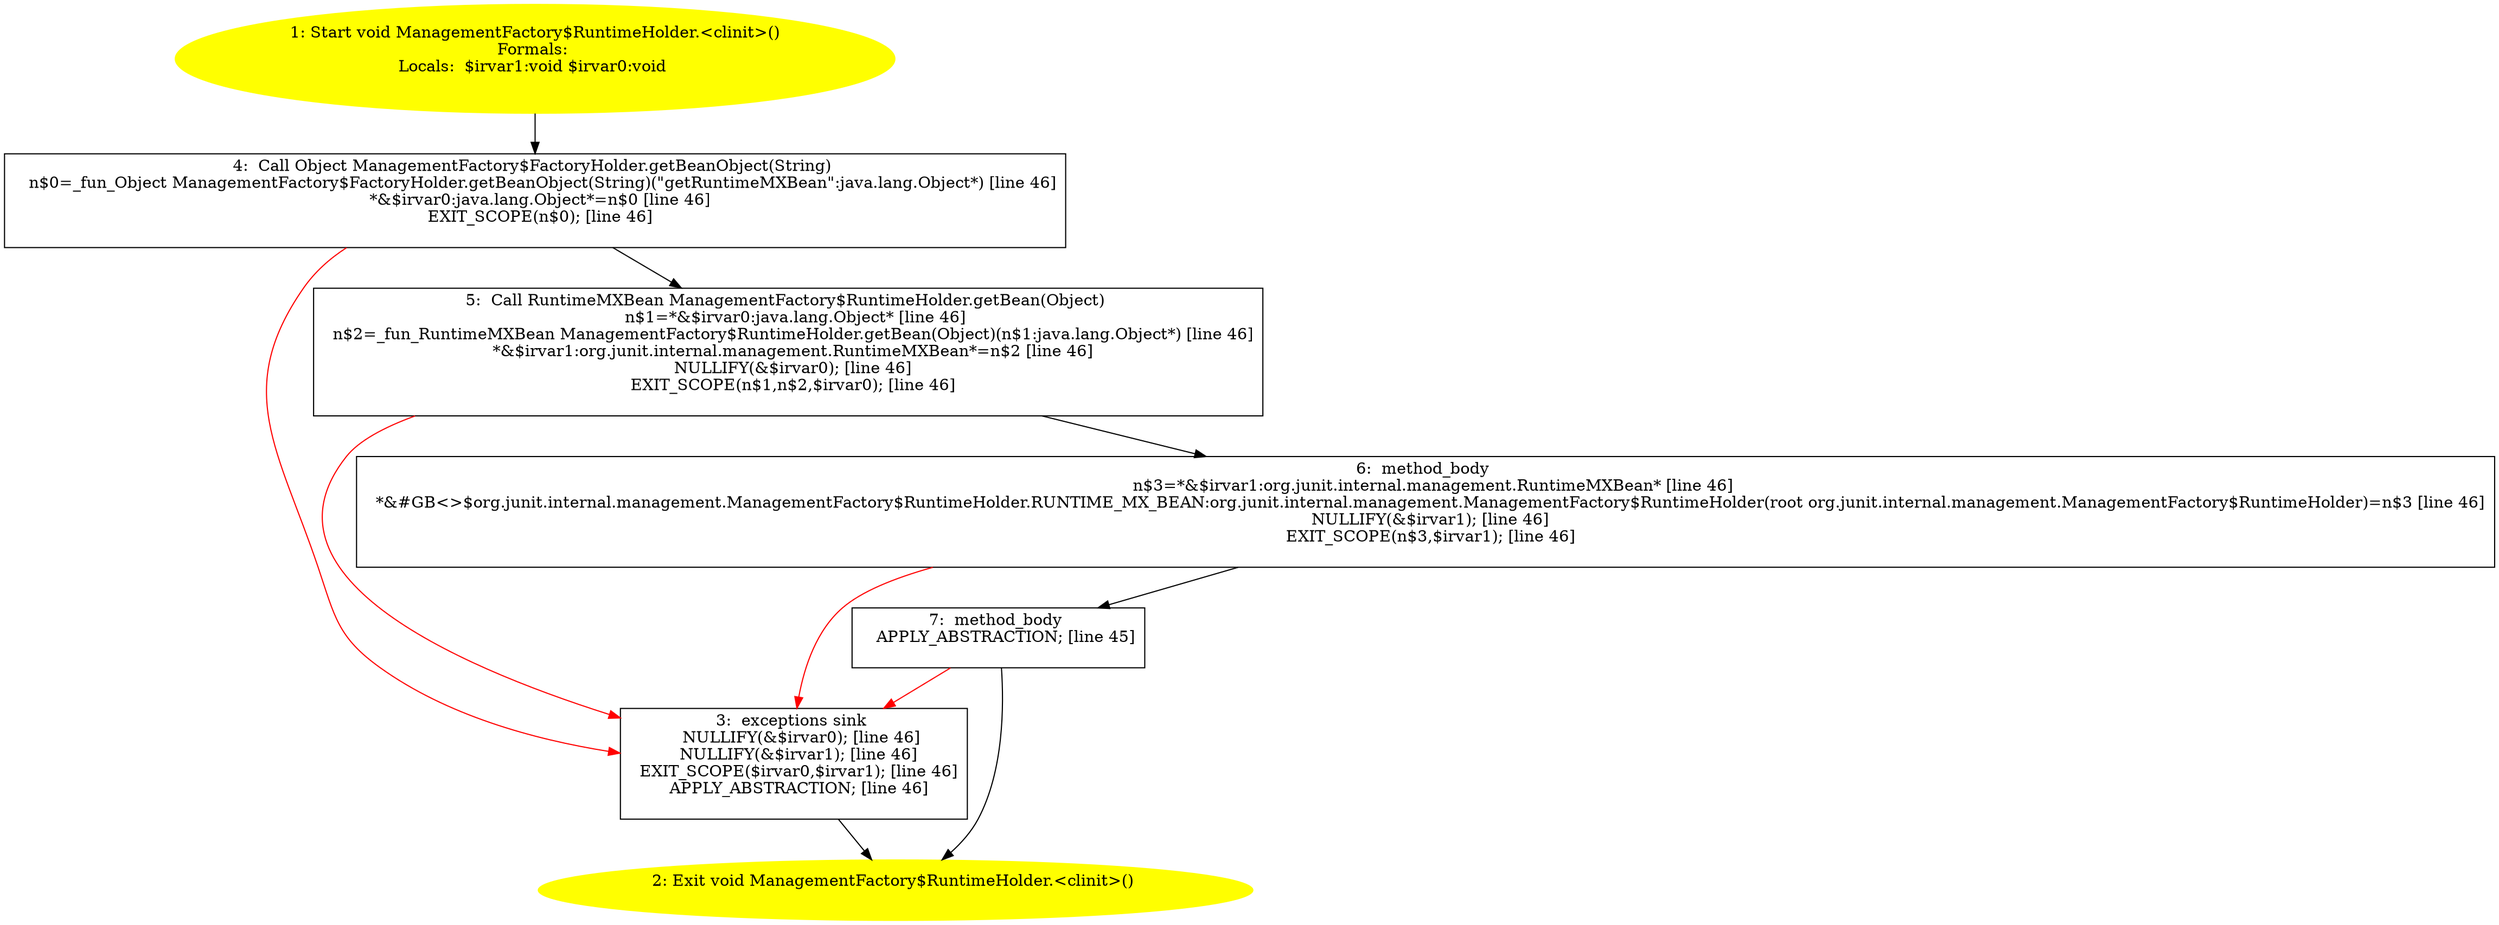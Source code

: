 /* @generated */
digraph cfg {
"org.junit.internal.management.ManagementFactory$RuntimeHolder.<clinit>():void.92743f5f94500f731a204a0b738fcaea_1" [label="1: Start void ManagementFactory$RuntimeHolder.<clinit>()\nFormals: \nLocals:  $irvar1:void $irvar0:void \n  " color=yellow style=filled]
	

	 "org.junit.internal.management.ManagementFactory$RuntimeHolder.<clinit>():void.92743f5f94500f731a204a0b738fcaea_1" -> "org.junit.internal.management.ManagementFactory$RuntimeHolder.<clinit>():void.92743f5f94500f731a204a0b738fcaea_4" ;
"org.junit.internal.management.ManagementFactory$RuntimeHolder.<clinit>():void.92743f5f94500f731a204a0b738fcaea_2" [label="2: Exit void ManagementFactory$RuntimeHolder.<clinit>() \n  " color=yellow style=filled]
	

"org.junit.internal.management.ManagementFactory$RuntimeHolder.<clinit>():void.92743f5f94500f731a204a0b738fcaea_3" [label="3:  exceptions sink \n   NULLIFY(&$irvar0); [line 46]\n  NULLIFY(&$irvar1); [line 46]\n  EXIT_SCOPE($irvar0,$irvar1); [line 46]\n  APPLY_ABSTRACTION; [line 46]\n " shape="box"]
	

	 "org.junit.internal.management.ManagementFactory$RuntimeHolder.<clinit>():void.92743f5f94500f731a204a0b738fcaea_3" -> "org.junit.internal.management.ManagementFactory$RuntimeHolder.<clinit>():void.92743f5f94500f731a204a0b738fcaea_2" ;
"org.junit.internal.management.ManagementFactory$RuntimeHolder.<clinit>():void.92743f5f94500f731a204a0b738fcaea_4" [label="4:  Call Object ManagementFactory$FactoryHolder.getBeanObject(String) \n   n$0=_fun_Object ManagementFactory$FactoryHolder.getBeanObject(String)(\"getRuntimeMXBean\":java.lang.Object*) [line 46]\n  *&$irvar0:java.lang.Object*=n$0 [line 46]\n  EXIT_SCOPE(n$0); [line 46]\n " shape="box"]
	

	 "org.junit.internal.management.ManagementFactory$RuntimeHolder.<clinit>():void.92743f5f94500f731a204a0b738fcaea_4" -> "org.junit.internal.management.ManagementFactory$RuntimeHolder.<clinit>():void.92743f5f94500f731a204a0b738fcaea_5" ;
	 "org.junit.internal.management.ManagementFactory$RuntimeHolder.<clinit>():void.92743f5f94500f731a204a0b738fcaea_4" -> "org.junit.internal.management.ManagementFactory$RuntimeHolder.<clinit>():void.92743f5f94500f731a204a0b738fcaea_3" [color="red" ];
"org.junit.internal.management.ManagementFactory$RuntimeHolder.<clinit>():void.92743f5f94500f731a204a0b738fcaea_5" [label="5:  Call RuntimeMXBean ManagementFactory$RuntimeHolder.getBean(Object) \n   n$1=*&$irvar0:java.lang.Object* [line 46]\n  n$2=_fun_RuntimeMXBean ManagementFactory$RuntimeHolder.getBean(Object)(n$1:java.lang.Object*) [line 46]\n  *&$irvar1:org.junit.internal.management.RuntimeMXBean*=n$2 [line 46]\n  NULLIFY(&$irvar0); [line 46]\n  EXIT_SCOPE(n$1,n$2,$irvar0); [line 46]\n " shape="box"]
	

	 "org.junit.internal.management.ManagementFactory$RuntimeHolder.<clinit>():void.92743f5f94500f731a204a0b738fcaea_5" -> "org.junit.internal.management.ManagementFactory$RuntimeHolder.<clinit>():void.92743f5f94500f731a204a0b738fcaea_6" ;
	 "org.junit.internal.management.ManagementFactory$RuntimeHolder.<clinit>():void.92743f5f94500f731a204a0b738fcaea_5" -> "org.junit.internal.management.ManagementFactory$RuntimeHolder.<clinit>():void.92743f5f94500f731a204a0b738fcaea_3" [color="red" ];
"org.junit.internal.management.ManagementFactory$RuntimeHolder.<clinit>():void.92743f5f94500f731a204a0b738fcaea_6" [label="6:  method_body \n   n$3=*&$irvar1:org.junit.internal.management.RuntimeMXBean* [line 46]\n  *&#GB<>$org.junit.internal.management.ManagementFactory$RuntimeHolder.RUNTIME_MX_BEAN:org.junit.internal.management.ManagementFactory$RuntimeHolder(root org.junit.internal.management.ManagementFactory$RuntimeHolder)=n$3 [line 46]\n  NULLIFY(&$irvar1); [line 46]\n  EXIT_SCOPE(n$3,$irvar1); [line 46]\n " shape="box"]
	

	 "org.junit.internal.management.ManagementFactory$RuntimeHolder.<clinit>():void.92743f5f94500f731a204a0b738fcaea_6" -> "org.junit.internal.management.ManagementFactory$RuntimeHolder.<clinit>():void.92743f5f94500f731a204a0b738fcaea_7" ;
	 "org.junit.internal.management.ManagementFactory$RuntimeHolder.<clinit>():void.92743f5f94500f731a204a0b738fcaea_6" -> "org.junit.internal.management.ManagementFactory$RuntimeHolder.<clinit>():void.92743f5f94500f731a204a0b738fcaea_3" [color="red" ];
"org.junit.internal.management.ManagementFactory$RuntimeHolder.<clinit>():void.92743f5f94500f731a204a0b738fcaea_7" [label="7:  method_body \n   APPLY_ABSTRACTION; [line 45]\n " shape="box"]
	

	 "org.junit.internal.management.ManagementFactory$RuntimeHolder.<clinit>():void.92743f5f94500f731a204a0b738fcaea_7" -> "org.junit.internal.management.ManagementFactory$RuntimeHolder.<clinit>():void.92743f5f94500f731a204a0b738fcaea_2" ;
	 "org.junit.internal.management.ManagementFactory$RuntimeHolder.<clinit>():void.92743f5f94500f731a204a0b738fcaea_7" -> "org.junit.internal.management.ManagementFactory$RuntimeHolder.<clinit>():void.92743f5f94500f731a204a0b738fcaea_3" [color="red" ];
}
